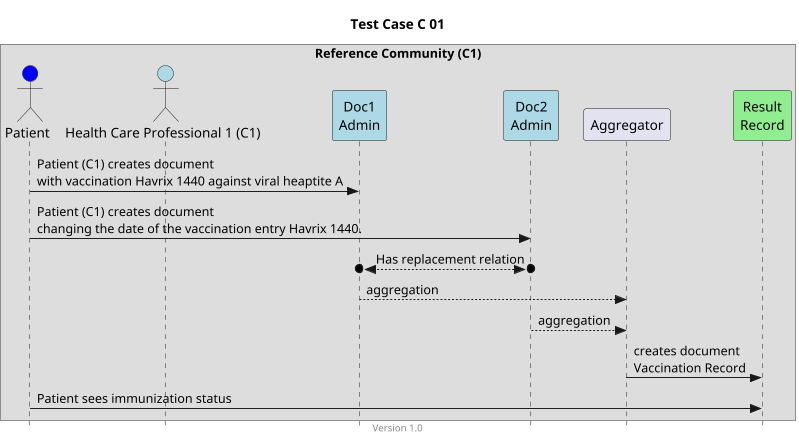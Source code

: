 @startuml
title Test Case C 01
footer Version 1.0
skinparam responseMessageBelowArrow true
skinparam style strictuml
scale max 800 width


box "Reference Community (C1)"
actor "Patient" as PAT #blue
actor "Health Care Professional 1 (C1)" as HCP1_C1 #lightblue
participant "Doc1\nAdmin" as Doc1 #lightblue
participant "Doc2\nAdmin" as Doc2 #lightblue
participant Aggregator as AGG
participant "Result\nRecord" as RES #lightgreen
end box

PAT -> Doc1: Patient (C1) creates document\nwith vaccination Havrix 1440 against viral heaptite A

PAT -> Doc2: Patient (C1) creates document\nchanging the date of the vaccination entry Havrix 1440.

Doc2 o<-->o Doc1: Has replacement relation

Doc1 --> AGG: aggregation
Doc2 --> AGG: aggregation
AGG -> RES: creates document\nVaccination Record 
PAT -> RES: Patient sees immunization status


@enduml
